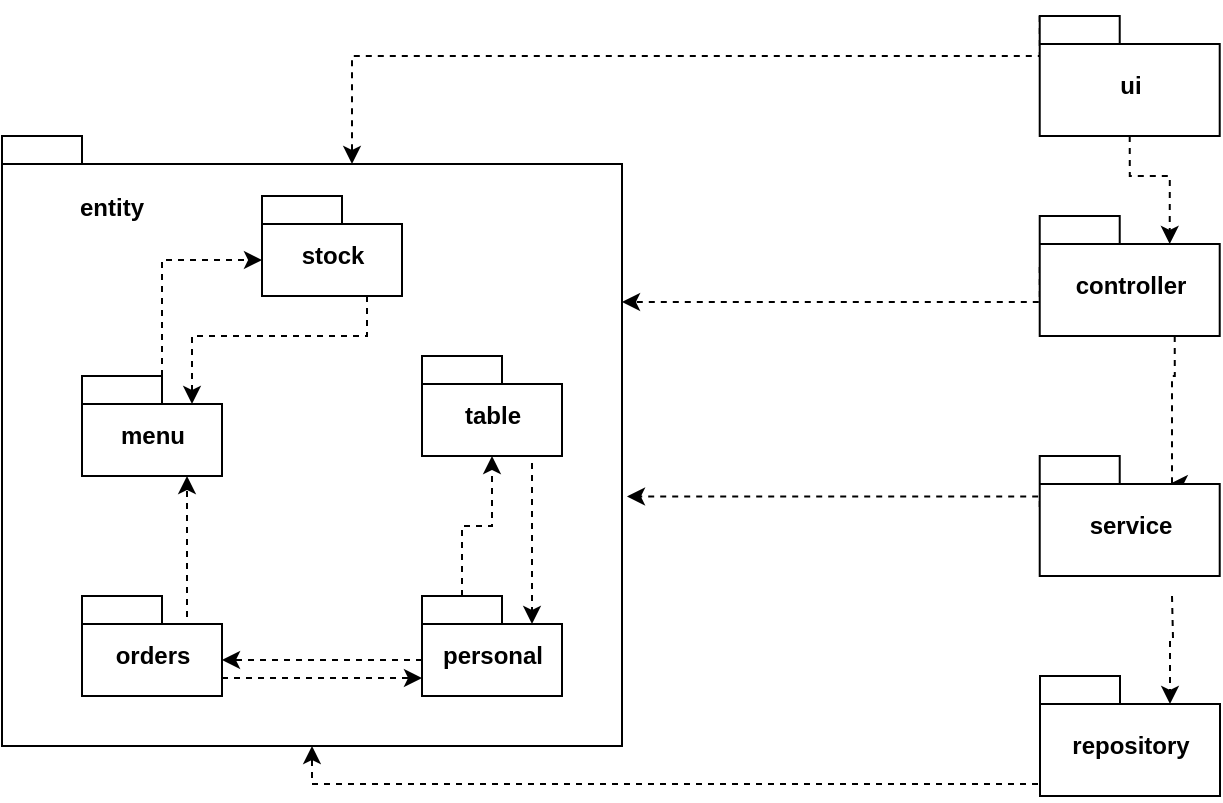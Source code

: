 <mxfile version="12.4.9" type="device"><diagram id="Y6G5Aj-xSfKNRecMZ8uP" name="Page-1"><mxGraphModel dx="1034" dy="537" grid="1" gridSize="10" guides="1" tooltips="1" connect="1" arrows="1" fold="1" page="1" pageScale="1" pageWidth="1169" pageHeight="827" math="0" shadow="0"><root><mxCell id="0"/><mxCell id="1" parent="0"/><mxCell id="p0LQoTJEKC83TJGThZKJ-27" style="edgeStyle=orthogonalEdgeStyle;rounded=0;orthogonalLoop=1;jettySize=auto;html=1;exitX=0;exitY=0;exitDx=0;exitDy=25.5;exitPerimeter=0;entryX=0;entryY=0;entryDx=310;entryDy=83;entryPerimeter=0;dashed=1;" edge="1" parent="1" source="p0LQoTJEKC83TJGThZKJ-1" target="p0LQoTJEKC83TJGThZKJ-5"><mxGeometry relative="1" as="geometry"><Array as="points"><mxPoint x="539" y="173"/></Array></mxGeometry></mxCell><mxCell id="p0LQoTJEKC83TJGThZKJ-43" style="edgeStyle=orthogonalEdgeStyle;rounded=0;orthogonalLoop=1;jettySize=auto;html=1;exitX=0.75;exitY=1;exitDx=0;exitDy=0;exitPerimeter=0;entryX=0;entryY=0;entryDx=65;entryDy=14;entryPerimeter=0;dashed=1;" edge="1" parent="1" source="p0LQoTJEKC83TJGThZKJ-1" target="p0LQoTJEKC83TJGThZKJ-3"><mxGeometry relative="1" as="geometry"><Array as="points"><mxPoint x="605" y="210"/></Array></mxGeometry></mxCell><mxCell id="p0LQoTJEKC83TJGThZKJ-1" value="controller" style="shape=folder;fontStyle=1;spacingTop=10;tabWidth=40;tabHeight=14;tabPosition=left;html=1;" vertex="1" parent="1"><mxGeometry x="538.86" y="130" width="90" height="60" as="geometry"/></mxCell><mxCell id="p0LQoTJEKC83TJGThZKJ-26" style="edgeStyle=orthogonalEdgeStyle;rounded=0;orthogonalLoop=1;jettySize=auto;html=1;exitX=0;exitY=0;exitDx=0;exitDy=0;exitPerimeter=0;entryX=0;entryY=0;entryDx=175;entryDy=14;entryPerimeter=0;dashed=1;" edge="1" parent="1" source="p0LQoTJEKC83TJGThZKJ-2" target="p0LQoTJEKC83TJGThZKJ-5"><mxGeometry relative="1" as="geometry"><Array as="points"><mxPoint x="539" y="50"/><mxPoint x="195" y="50"/></Array></mxGeometry></mxCell><mxCell id="p0LQoTJEKC83TJGThZKJ-42" style="edgeStyle=orthogonalEdgeStyle;rounded=0;orthogonalLoop=1;jettySize=auto;html=1;exitX=0.5;exitY=1;exitDx=0;exitDy=0;exitPerimeter=0;entryX=0;entryY=0;entryDx=65;entryDy=14;entryPerimeter=0;dashed=1;" edge="1" parent="1" source="p0LQoTJEKC83TJGThZKJ-2" target="p0LQoTJEKC83TJGThZKJ-1"><mxGeometry relative="1" as="geometry"/></mxCell><mxCell id="p0LQoTJEKC83TJGThZKJ-2" value="ui" style="shape=folder;fontStyle=1;spacingTop=10;tabWidth=40;tabHeight=14;tabPosition=left;html=1;" vertex="1" parent="1"><mxGeometry x="538.86" y="30" width="90" height="60" as="geometry"/></mxCell><mxCell id="p0LQoTJEKC83TJGThZKJ-28" style="edgeStyle=orthogonalEdgeStyle;rounded=0;orthogonalLoop=1;jettySize=auto;html=1;exitX=0;exitY=0;exitDx=0;exitDy=25.5;exitPerimeter=0;entryX=1.008;entryY=0.591;entryDx=0;entryDy=0;entryPerimeter=0;dashed=1;" edge="1" parent="1" source="p0LQoTJEKC83TJGThZKJ-3" target="p0LQoTJEKC83TJGThZKJ-5"><mxGeometry relative="1" as="geometry"><Array as="points"><mxPoint x="539" y="270"/></Array></mxGeometry></mxCell><mxCell id="p0LQoTJEKC83TJGThZKJ-44" style="edgeStyle=orthogonalEdgeStyle;rounded=0;orthogonalLoop=1;jettySize=auto;html=1;entryX=0;entryY=0;entryDx=65;entryDy=14;entryPerimeter=0;dashed=1;" edge="1" parent="1" target="p0LQoTJEKC83TJGThZKJ-4"><mxGeometry relative="1" as="geometry"><mxPoint x="605" y="320" as="sourcePoint"/></mxGeometry></mxCell><mxCell id="p0LQoTJEKC83TJGThZKJ-3" value="service" style="shape=folder;fontStyle=1;spacingTop=10;tabWidth=40;tabHeight=14;tabPosition=left;html=1;" vertex="1" parent="1"><mxGeometry x="538.86" y="250" width="90" height="60" as="geometry"/></mxCell><mxCell id="p0LQoTJEKC83TJGThZKJ-29" style="edgeStyle=orthogonalEdgeStyle;rounded=0;orthogonalLoop=1;jettySize=auto;html=1;exitX=0;exitY=0;exitDx=0;exitDy=37;exitPerimeter=0;entryX=0.5;entryY=1;entryDx=0;entryDy=0;entryPerimeter=0;dashed=1;" edge="1" parent="1" source="p0LQoTJEKC83TJGThZKJ-4" target="p0LQoTJEKC83TJGThZKJ-5"><mxGeometry relative="1" as="geometry"><Array as="points"><mxPoint x="539" y="414"/><mxPoint x="175" y="414"/></Array></mxGeometry></mxCell><mxCell id="p0LQoTJEKC83TJGThZKJ-4" value="repository" style="shape=folder;fontStyle=1;spacingTop=10;tabWidth=40;tabHeight=14;tabPosition=left;html=1;" vertex="1" parent="1"><mxGeometry x="539" y="360" width="90" height="60" as="geometry"/></mxCell><mxCell id="p0LQoTJEKC83TJGThZKJ-5" value="" style="shape=folder;fontStyle=1;spacingTop=10;tabWidth=40;tabHeight=14;tabPosition=left;html=1;" vertex="1" parent="1"><mxGeometry x="20" y="90" width="310" height="305" as="geometry"/></mxCell><mxCell id="p0LQoTJEKC83TJGThZKJ-38" style="edgeStyle=orthogonalEdgeStyle;rounded=0;orthogonalLoop=1;jettySize=auto;html=1;exitX=0;exitY=0;exitDx=40;exitDy=0;exitPerimeter=0;entryX=0;entryY=0;entryDx=0;entryDy=32;entryPerimeter=0;dashed=1;" edge="1" parent="1" source="p0LQoTJEKC83TJGThZKJ-16" target="p0LQoTJEKC83TJGThZKJ-23"><mxGeometry relative="1" as="geometry"/></mxCell><mxCell id="p0LQoTJEKC83TJGThZKJ-16" value="menu" style="shape=folder;fontStyle=1;spacingTop=10;tabWidth=40;tabHeight=14;tabPosition=left;html=1;" vertex="1" parent="1"><mxGeometry x="60" y="210" width="70" height="50" as="geometry"/></mxCell><mxCell id="p0LQoTJEKC83TJGThZKJ-35" style="edgeStyle=orthogonalEdgeStyle;rounded=0;orthogonalLoop=1;jettySize=auto;html=1;exitX=0;exitY=0;exitDx=70;exitDy=41;exitPerimeter=0;entryX=0;entryY=0;entryDx=0;entryDy=41;entryPerimeter=0;dashed=1;" edge="1" parent="1" source="p0LQoTJEKC83TJGThZKJ-17" target="p0LQoTJEKC83TJGThZKJ-20"><mxGeometry relative="1" as="geometry"/></mxCell><mxCell id="p0LQoTJEKC83TJGThZKJ-39" style="edgeStyle=orthogonalEdgeStyle;rounded=0;orthogonalLoop=1;jettySize=auto;html=1;exitX=0;exitY=0;exitDx=55;exitDy=14;exitPerimeter=0;entryX=0.75;entryY=1;entryDx=0;entryDy=0;entryPerimeter=0;dashed=1;" edge="1" parent="1" source="p0LQoTJEKC83TJGThZKJ-17" target="p0LQoTJEKC83TJGThZKJ-16"><mxGeometry relative="1" as="geometry"><Array as="points"><mxPoint x="112" y="334"/></Array></mxGeometry></mxCell><mxCell id="p0LQoTJEKC83TJGThZKJ-17" value="orders" style="shape=folder;fontStyle=1;spacingTop=10;tabWidth=40;tabHeight=14;tabPosition=left;html=1;" vertex="1" parent="1"><mxGeometry x="60" y="320" width="70" height="50" as="geometry"/></mxCell><mxCell id="p0LQoTJEKC83TJGThZKJ-32" style="edgeStyle=orthogonalEdgeStyle;rounded=0;orthogonalLoop=1;jettySize=auto;html=1;exitX=0.75;exitY=1;exitDx=0;exitDy=0;exitPerimeter=0;entryX=0;entryY=0;entryDx=55;entryDy=14;entryPerimeter=0;dashed=1;" edge="1" parent="1" source="p0LQoTJEKC83TJGThZKJ-19" target="p0LQoTJEKC83TJGThZKJ-20"><mxGeometry relative="1" as="geometry"><Array as="points"><mxPoint x="285" y="250"/></Array></mxGeometry></mxCell><mxCell id="p0LQoTJEKC83TJGThZKJ-19" value="table" style="shape=folder;fontStyle=1;spacingTop=10;tabWidth=40;tabHeight=14;tabPosition=left;html=1;" vertex="1" parent="1"><mxGeometry x="230" y="200" width="70" height="50" as="geometry"/></mxCell><mxCell id="p0LQoTJEKC83TJGThZKJ-34" style="edgeStyle=orthogonalEdgeStyle;rounded=0;orthogonalLoop=1;jettySize=auto;html=1;exitX=0;exitY=0;exitDx=0;exitDy=32;exitPerimeter=0;entryX=0;entryY=0;entryDx=70;entryDy=32;entryPerimeter=0;dashed=1;" edge="1" parent="1" source="p0LQoTJEKC83TJGThZKJ-20" target="p0LQoTJEKC83TJGThZKJ-17"><mxGeometry relative="1" as="geometry"/></mxCell><mxCell id="p0LQoTJEKC83TJGThZKJ-40" style="edgeStyle=orthogonalEdgeStyle;rounded=0;orthogonalLoop=1;jettySize=auto;html=1;exitX=0;exitY=0;exitDx=20;exitDy=0;exitPerimeter=0;entryX=0.5;entryY=1;entryDx=0;entryDy=0;entryPerimeter=0;dashed=1;" edge="1" parent="1" source="p0LQoTJEKC83TJGThZKJ-20" target="p0LQoTJEKC83TJGThZKJ-19"><mxGeometry relative="1" as="geometry"/></mxCell><mxCell id="p0LQoTJEKC83TJGThZKJ-20" value="personal" style="shape=folder;fontStyle=1;spacingTop=10;tabWidth=40;tabHeight=14;tabPosition=left;html=1;" vertex="1" parent="1"><mxGeometry x="230" y="320" width="70" height="50" as="geometry"/></mxCell><mxCell id="p0LQoTJEKC83TJGThZKJ-31" style="edgeStyle=orthogonalEdgeStyle;rounded=0;orthogonalLoop=1;jettySize=auto;html=1;exitX=0.75;exitY=1;exitDx=0;exitDy=0;exitPerimeter=0;entryX=0;entryY=0;entryDx=55;entryDy=14;entryPerimeter=0;dashed=1;" edge="1" parent="1" source="p0LQoTJEKC83TJGThZKJ-23" target="p0LQoTJEKC83TJGThZKJ-16"><mxGeometry relative="1" as="geometry"/></mxCell><mxCell id="p0LQoTJEKC83TJGThZKJ-23" value="stock" style="shape=folder;fontStyle=1;spacingTop=10;tabWidth=40;tabHeight=14;tabPosition=left;html=1;" vertex="1" parent="1"><mxGeometry x="150" y="120" width="70" height="50" as="geometry"/></mxCell><mxCell id="p0LQoTJEKC83TJGThZKJ-41" value="entity" style="text;align=center;fontStyle=1;verticalAlign=middle;spacingLeft=3;spacingRight=3;strokeColor=none;rotatable=0;points=[[0,0.5],[1,0.5]];portConstraint=eastwest;" vertex="1" parent="1"><mxGeometry x="30" y="110" width="90" height="30" as="geometry"/></mxCell></root></mxGraphModel></diagram></mxfile>
